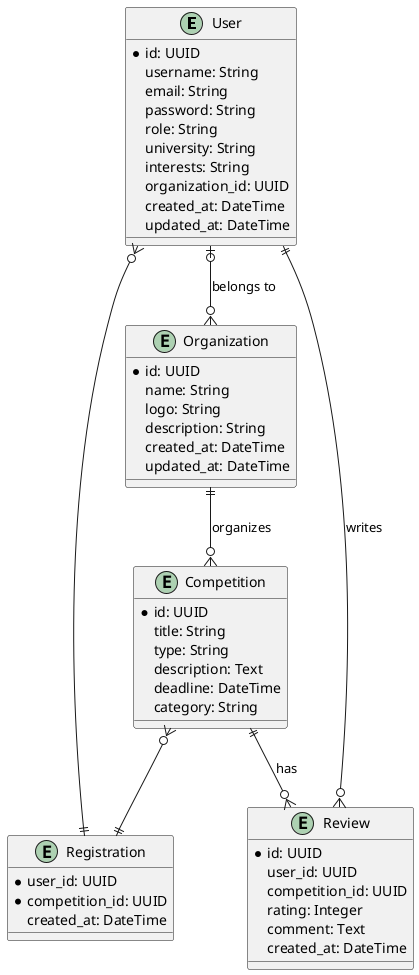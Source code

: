 @startuml
entity User {
  *id: UUID
  username: String
  email: String
  password: String
  role: String
  university: String
  interests: String
  organization_id: UUID
  created_at: DateTime
  updated_at: DateTime
}

entity Organization {
  *id: UUID
  name: String
  logo: String
  description: String
  created_at: DateTime
  updated_at: DateTime
}

entity Competition {
  *id: UUID
  title: String
  type: String
  description: Text
  deadline: DateTime
  category: String
}

entity Registration {
  *user_id: UUID
  *competition_id: UUID
  created_at: DateTime
}

entity Review {
  *id: UUID
  user_id: UUID
  competition_id: UUID
  rating: Integer
  comment: Text
  created_at: DateTime
}

User }o--|| Registration
Competition }o--|| Registration 
User ||--o{ Review : "writes"
Competition ||--o{ Review : "has"
User |o--o{ Organization : "belongs to"
Organization ||--o{ Competition : organizes
@enduml
